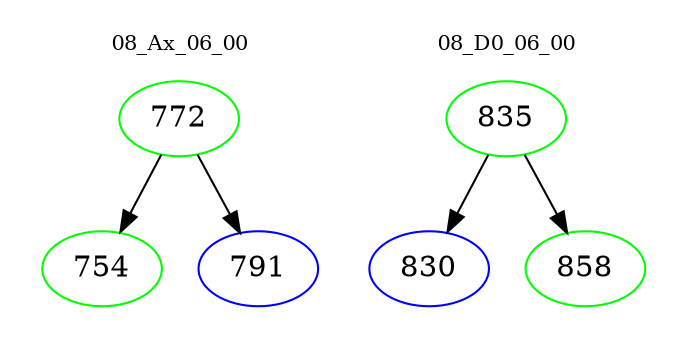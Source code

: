 digraph{
subgraph cluster_0 {
color = white
label = "08_Ax_06_00";
fontsize=10;
T0_772 [label="772", color="green"]
T0_772 -> T0_754 [color="black"]
T0_754 [label="754", color="green"]
T0_772 -> T0_791 [color="black"]
T0_791 [label="791", color="blue"]
}
subgraph cluster_1 {
color = white
label = "08_D0_06_00";
fontsize=10;
T1_835 [label="835", color="green"]
T1_835 -> T1_830 [color="black"]
T1_830 [label="830", color="blue"]
T1_835 -> T1_858 [color="black"]
T1_858 [label="858", color="green"]
}
}
